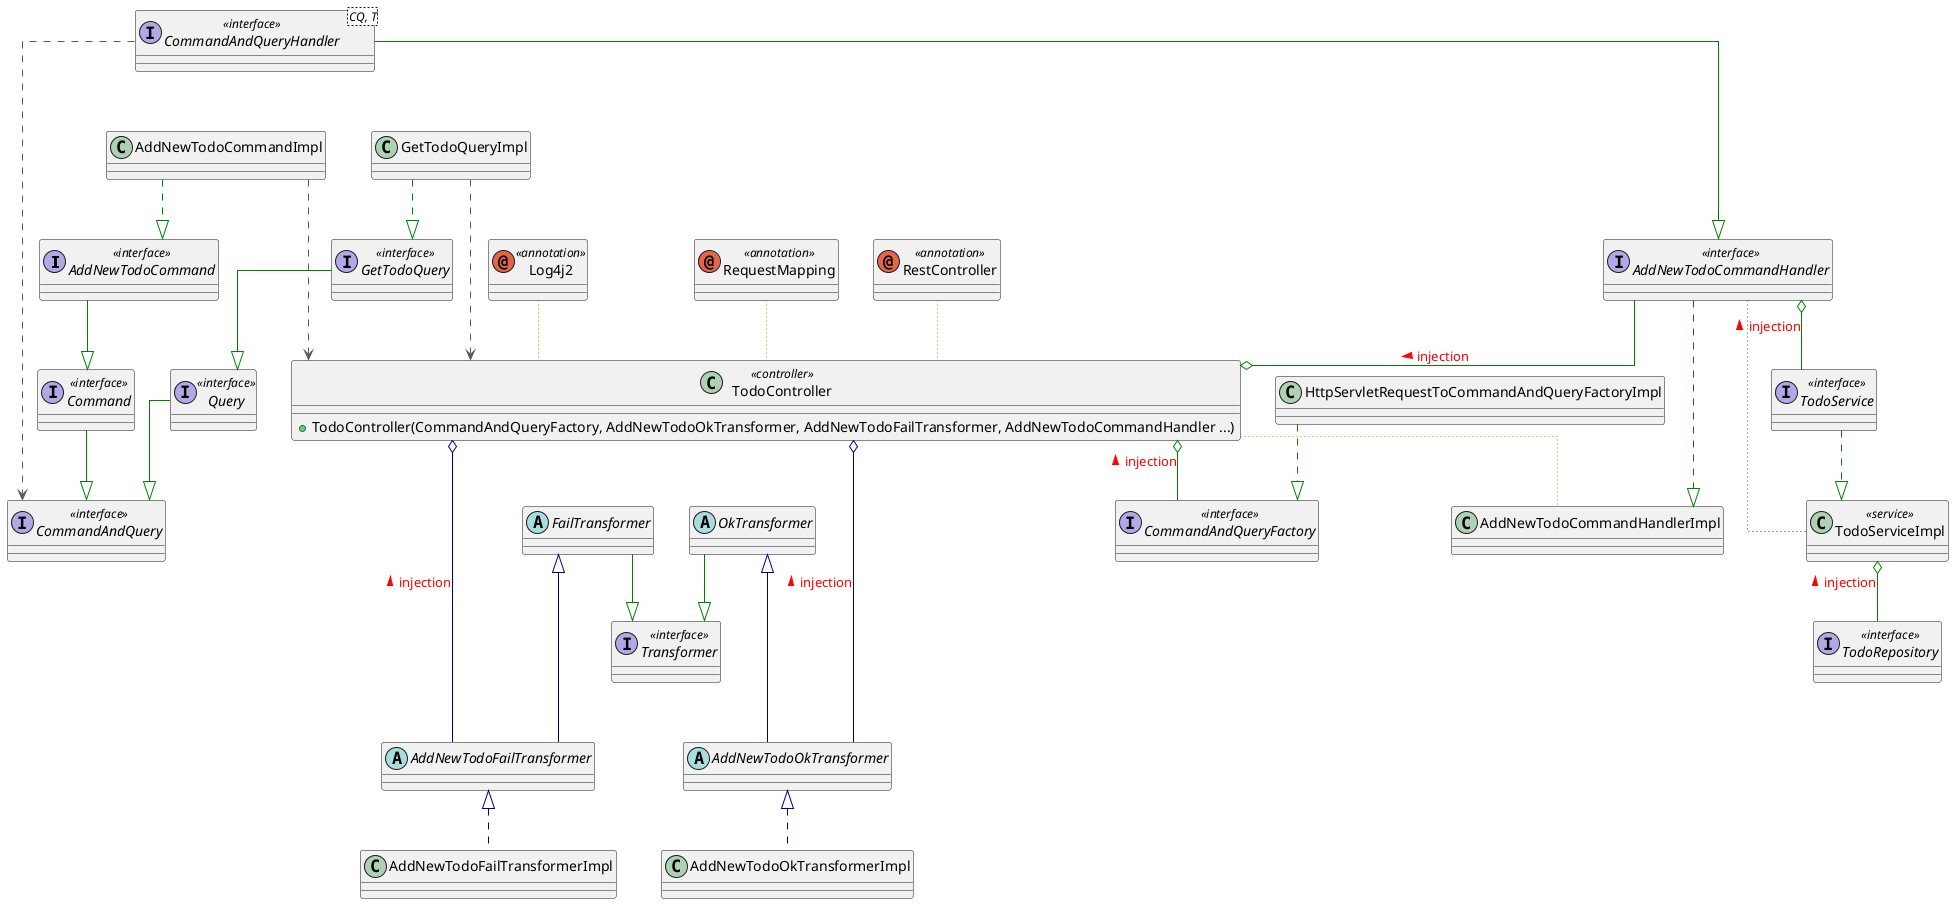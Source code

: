 @startuml

' !theme plain
' top to bottom direction
skinparam linetype ortho

interface AddNewTodoCommand << interface >>
interface AddNewTodoCommandHandler << interface >>
class AddNewTodoCommandHandlerImpl
class AddNewTodoCommandImpl
abstract class AddNewTodoFailTransformer
class AddNewTodoFailTransformerImpl
abstract class AddNewTodoOkTransformer
class AddNewTodoOkTransformerImpl
interface Command << interface >>
interface CommandAndQuery << interface >>
interface CommandAndQueryFactory << interface >>
interface CommandAndQueryHandler<CQ, T> << interface >>
abstract class FailTransformer
interface GetTodoQuery << interface >>
class GetTodoQueryImpl
class HttpServletRequestToCommandAndQueryFactoryImpl
annotation Log4j2 << annotation >>
abstract class OkTransformer
interface Query << interface >>
annotation RequestMapping << annotation >>
annotation RestController << annotation >>
class TodoController << controller >> {
    + TodoController(CommandAndQueryFactory, AddNewTodoOkTransformer, AddNewTodoFailTransformer, AddNewTodoCommandHandler ...)
}
interface Transformer << interface >>
interface TodoService << interface >>
class TodoServiceImpl << service >>
interface TodoRepository << interface >>

AddNewTodoCommand                               -[#008200,plain]-^  Command
CommandAndQueryHandler                          --[#008200,plain]-^ AddNewTodoCommandHandler
AddNewTodoCommandHandler                        -[#008200,plain]-o  TodoController #text:red : injection >
AddNewTodoCommandHandler                        -[#008200,dashed]-^ AddNewTodoCommandHandlerImpl
TodoController                                  -[#999900,dotted]- AddNewTodoCommandHandlerImpl
AddNewTodoCommandImpl                           -[#008200,dashed]-^  AddNewTodoCommand

FailTransformer                                 ^-[#000082,plain]-- AddNewTodoFailTransformer
TodoController                                  o-[#000082,plain]--- AddNewTodoFailTransformer #text:red : < injection
AddNewTodoFailTransformer                       ^-[#000082,dashed]- AddNewTodoFailTransformerImpl

OkTransformer                                   ^-[#000082,plain]-- AddNewTodoOkTransformer
TodoController                                  o-[#000082,plain]--- AddNewTodoOkTransformer #text:red : < injection
AddNewTodoOkTransformer                         ^-[#000082,dashed]- AddNewTodoOkTransformerImpl

Command                                         -[#008200,plain]-^  CommandAndQuery                                
CommandAndQueryHandler                          -[#595959,dashed]->  CommandAndQuery
FailTransformer                                 -[#008200,plain]-^  Transformer
OkTransformer                                   -[#008200,plain]-^  Transformer
GetTodoQuery                                    -[#008200,plain]-^  Query
GetTodoQueryImpl                                -[#008200,dashed]-^  GetTodoQuery                                   
HttpServletRequestToCommandAndQueryFactoryImpl  -[#008200,dashed]-^  CommandAndQueryFactory
TodoController                                  o-[#008200,plain]-  CommandAndQueryFactory #text:red : < injection
Query                                           -[#008200,plain]-^  CommandAndQuery
Log4j2                                          -[#999900,dotted]- TodoController
RequestMapping                                   -[#999900,dotted]- TodoController
RestController                                  -[#999900,dotted]- TodoController
AddNewTodoCommandHandler                        -[#008200,dotted]- TodoServiceImpl
AddNewTodoCommandHandler                        o-[#008200,plain]- TodoService #text:red : < injection
TodoService                                     -[#008200,dashed]-^ TodoServiceImpl
TodoServiceImpl                                 o-[#008200,plain]- TodoRepository #text:red : < injection

AddNewTodoCommandImpl                           -[#595959,dashed]--> TodoController
GetTodoQueryImpl                                -[#595959,dashed]--> TodoController
@enduml
